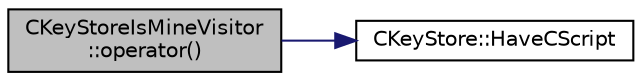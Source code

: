 digraph "CKeyStoreIsMineVisitor::operator()"
{
  edge [fontname="Helvetica",fontsize="10",labelfontname="Helvetica",labelfontsize="10"];
  node [fontname="Helvetica",fontsize="10",shape=record];
  rankdir="LR";
  Node7 [label="CKeyStoreIsMineVisitor\l::operator()",height=0.2,width=0.4,color="black", fillcolor="grey75", style="filled", fontcolor="black"];
  Node7 -> Node8 [color="midnightblue",fontsize="10",style="solid",fontname="Helvetica"];
  Node8 [label="CKeyStore::HaveCScript",height=0.2,width=0.4,color="black", fillcolor="white", style="filled",URL="$d0/dc3/class_c_key_store.html#a51c9fc86b2c3fece10d86146231fa58d"];
}
